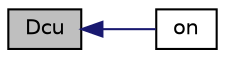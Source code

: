 digraph "Dcu"
{
  bgcolor="transparent";
  edge [fontname="Helvetica",fontsize="10",labelfontname="Helvetica",labelfontsize="10"];
  node [fontname="Helvetica",fontsize="10",shape=record];
  rankdir="LR";
  Node1 [label="Dcu",height=0.2,width=0.4,color="black", fillcolor="grey75", style="filled", fontcolor="black"];
  Node1 -> Node2 [dir="back",color="midnightblue",fontsize="10",style="solid",fontname="Helvetica"];
  Node2 [label="on",height=0.2,width=0.4,color="black",URL="$a01826.html#a82b061d2ffc95ce27622b10198aff46e",tooltip="Return true if the drag model is switched on. "];
}
